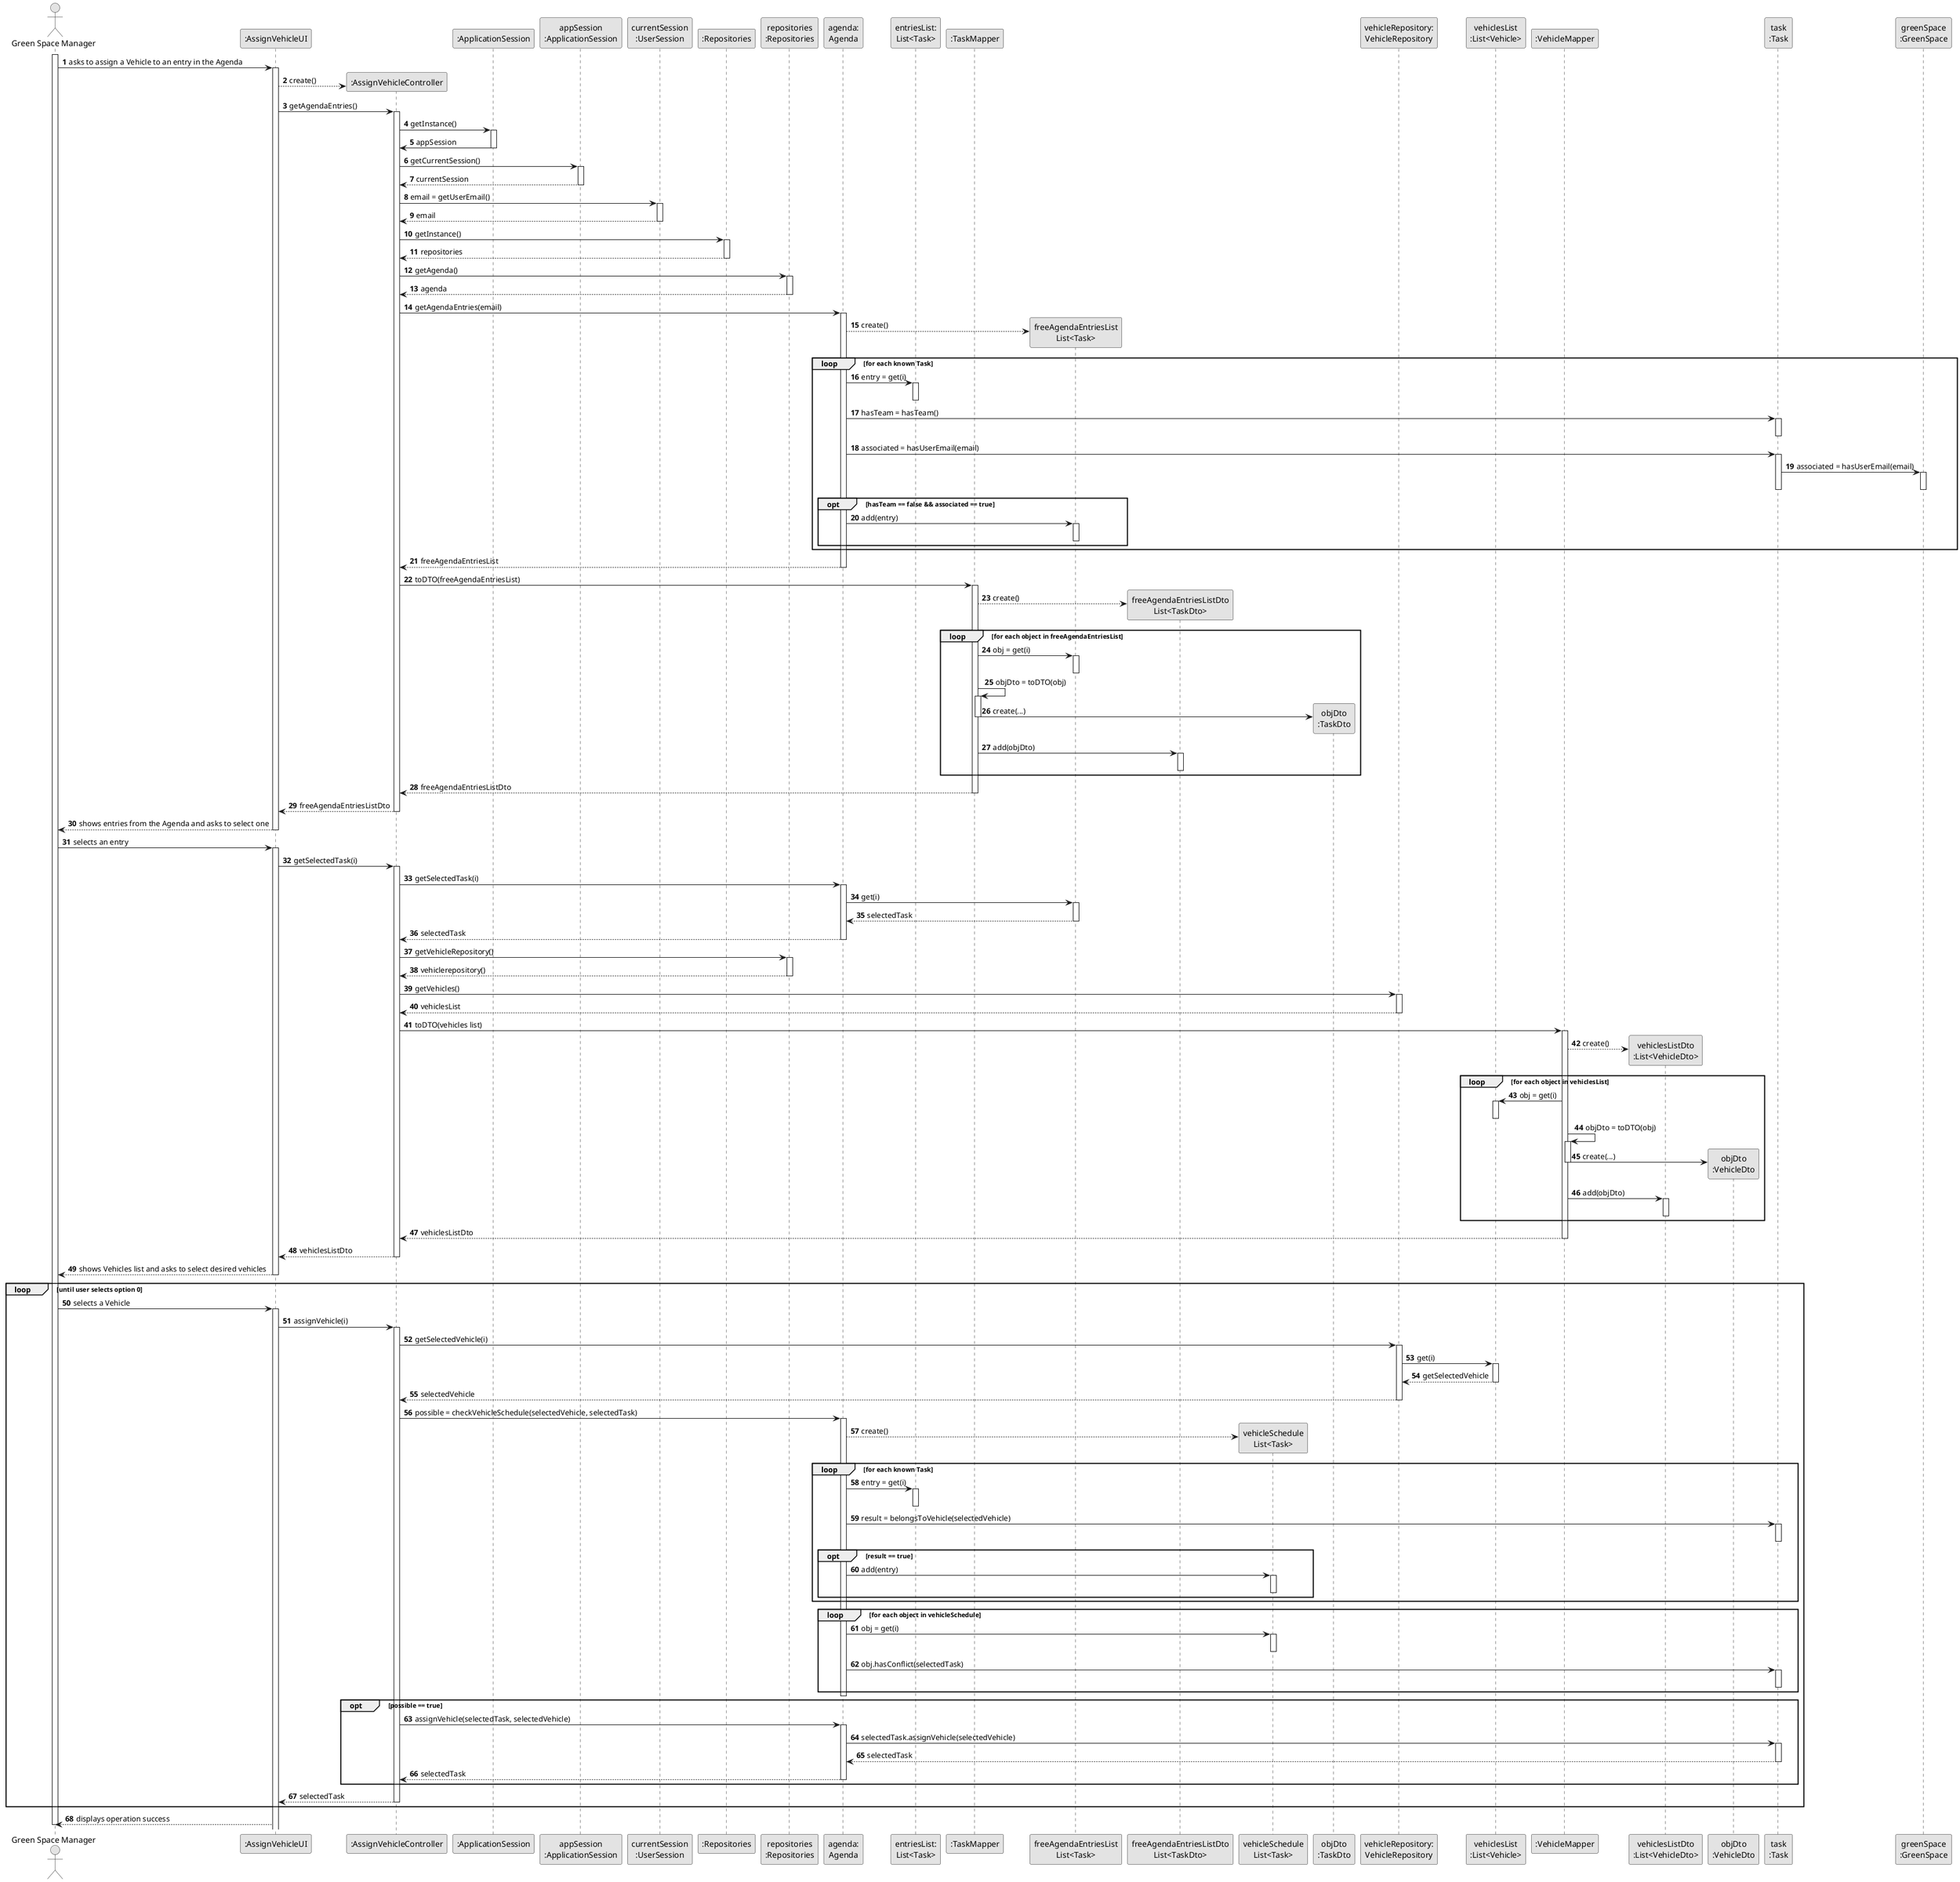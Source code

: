 @startuml
skinparam monochrome true
skinparam packageStyle rectangle
skinparam shadowing false

autonumber

'hide footbox
actor "Green Space Manager" as GSM
participant ":AssignVehicleUI" as UI
participant ":AssignVehicleController" as CTRL
participant ":ApplicationSession" as _APP
participant "appSession\n:ApplicationSession" as APP
participant "currentSession\n:UserSession" as SESSION
participant ":Repositories" as RepositorySingleton
participant "repositories\n:Repositories" as PLAT
participant "agenda:\nAgenda" as Agenda
participant "entriesList:\nList<Task>" as EntriesList
participant ":TaskMapper" as TaskMapper
participant "freeAgendaEntriesList\nList<Task>" as freeAgendaEntriesList
participant "freeAgendaEntriesListDto\nList<TaskDto>" as freeAgendaEntriesListDto
participant "vehicleSchedule\nList<Task>" as vehicleSchedule
participant "objDto\n:TaskDto" as taskDto
participant "vehicleRepository:\nVehicleRepository" as VehicleRepository
participant "vehiclesList\n:List<Vehicle>" as vehiclesList
participant ":VehicleMapper" as VehicleMapper
participant "vehiclesListDto\n:List<VehicleDto>" as vehiclesListDto
participant "objDto\n:VehicleDto" as vehicleDto
participant "task\n:Task" as Task
participant "greenSpace\n:GreenSpace" as greenSpace

activate GSM

    GSM -> UI : asks to assign a Vehicle to an entry in the Agenda
    activate UI

        UI --> CTRL** : create()
        UI -> CTRL : getAgendaEntries()
        activate CTRL

        CTRL -> _APP: getInstance()
            activate _APP
                _APP -> CTRL: appSession
            deactivate _APP

            CTRL -> APP: getCurrentSession()
            activate APP

                APP --> CTRL: currentSession
            deactivate APP

            CTRL -> SESSION: email = getUserEmail()
                activate SESSION

                SESSION --> CTRL: email
            deactivate SESSION

            CTRL -> RepositorySingleton : getInstance()
                activate RepositorySingleton

                    RepositorySingleton --> CTRL: repositories
                deactivate RepositorySingleton

                CTRL -> PLAT : getAgenda()
                activate PLAT

                    PLAT --> CTRL : agenda
                deactivate PLAT

                CTRL -> Agenda : getAgendaEntries(email)
                activate Agenda

                    Agenda --> freeAgendaEntriesList** : create()

                    loop for each known Task

                        Agenda -> EntriesList : entry = get(i)
                        activate EntriesList
                        deactivate EntriesList

                        Agenda -> Task : hasTeam = hasTeam()
                        activate Task
                        deactivate Task

                        Agenda -> Task : associated = hasUserEmail(email)
                        activate Task

                            Task -> greenSpace : associated = hasUserEmail(email)
                            activate greenSpace
                            deactivate greenSpace

                        deactivate Task

                        opt hasTeam == false && associated == true

                            Agenda -> freeAgendaEntriesList : add(entry)
                            activate freeAgendaEntriesList
                            deactivate freeAgendaEntriesList

                        end opt

                    end loop

                    Agenda --> CTRL : freeAgendaEntriesList
                deactivate Agenda

                CTRL -> TaskMapper : toDTO(freeAgendaEntriesList)
                activate TaskMapper

                    TaskMapper --> freeAgendaEntriesListDto** : create()

                    loop for each object in freeAgendaEntriesList
                        TaskMapper -> freeAgendaEntriesList : obj = get(i)
                        activate freeAgendaEntriesList

                            deactivate freeAgendaEntriesList

                        TaskMapper -> TaskMapper : objDto = toDTO(obj)
                        activate TaskMapper

                            TaskMapper -> taskDto** :create(...)
                            deactivate TaskMapper

                        TaskMapper -> freeAgendaEntriesListDto : add(objDto)
                        activate freeAgendaEntriesListDto

                            deactivate freeAgendaEntriesListDto

                        end loop

                    TaskMapper --> CTRL : freeAgendaEntriesListDto
                    deactivate TaskMapper

                CTRL --> UI : freeAgendaEntriesListDto
                deactivate CTRL
            UI --> GSM : shows entries from the Agenda and asks to select one
            deactivate UI

        GSM -> UI : selects an entry
        activate UI

            UI -> CTRL : getSelectedTask(i)
            activate CTRL

                CTRL -> Agenda : getSelectedTask(i)
                activate Agenda

                    Agenda -> freeAgendaEntriesList : get(i)
                    activate freeAgendaEntriesList

                        freeAgendaEntriesList --> Agenda : selectedTask
                    deactivate freeAgendaEntriesList

                    Agenda --> CTRL : selectedTask
                    deactivate Agenda

                    CTRL -> PLAT : getVehicleRepository()
                    activate PLAT

                        PLAT --> CTRL : vehiclerepository()
                    deactivate PLAT

                    CTRL -> VehicleRepository : getVehicles()
                    activate VehicleRepository

                        VehicleRepository --> CTRL : vehiclesList
                    deactivate VehicleRepository

                CTRL -> VehicleMapper : toDTO(vehicles list)
                activate VehicleMapper

                    VehicleMapper --> vehiclesListDto** : create()

                    loop for each object in vehiclesList

                        VehicleMapper -> vehiclesList : obj = get(i)
                        activate vehiclesList
                        deactivate vehiclesList


                        VehicleMapper -> VehicleMapper : objDto = toDTO(obj)
                        activate VehicleMapper

                            VehicleMapper -> vehicleDto** :create(...)
                            deactivate VehicleMapper

                        VehicleMapper -> vehiclesListDto : add(objDto)
                        activate vehiclesListDto

                            deactivate vehiclesListDto

                        end loop

                    VehicleMapper --> CTRL : vehiclesListDto
                    deactivate VehicleMapper

                CTRL --> UI : vehiclesListDto
                deactivate CTRL

            UI --> GSM : shows Vehicles list and asks to select desired vehicles
            deactivate UI
  loop until user selects option 0
        GSM -> UI : selects a Vehicle
        activate UI

            UI -> CTRL : assignVehicle(i)
            activate CTRL

                CTRL -> VehicleRepository : getSelectedVehicle(i)
                activate VehicleRepository

                    VehicleRepository -> vehiclesList : get(i)
                    activate vehiclesList

                        vehiclesList --> VehicleRepository : getSelectedVehicle
                    deactivate vehiclesList

                    VehicleRepository --> CTRL : selectedVehicle
                    deactivate VehicleRepository

                    CTRL -> Agenda : possible = checkVehicleSchedule(selectedVehicle, selectedTask)
                    activate Agenda

                        Agenda --> vehicleSchedule** : create()

                        loop for each known Task

                            Agenda -> EntriesList : entry = get(i)
                            activate EntriesList
                            deactivate EntriesList

                            Agenda -> Task : result = belongsToVehicle(selectedVehicle)
                            activate Task
                            deactivate Task

                            opt result == true

                                Agenda -> vehicleSchedule : add(entry)
                                activate vehicleSchedule
                                deactivate vehicleSchedule

                            end opt

                        end loop

                        loop for each object in vehicleSchedule

                            Agenda -> vehicleSchedule : obj = get(i)
                            activate vehicleSchedule
                            deactivate vehicleSchedule

                            Agenda -> Task : obj.hasConflict(selectedTask)
                            activate Task
                            deactivate Task

                        end loop

                    deactivate Agenda

                    opt possible == true

                    CTRL -> Agenda : assignVehicle(selectedTask, selectedVehicle)
                    activate Agenda

                        Agenda -> Task : selectedTask.assignVehicle(selectedVehicle)
                        activate Task

                            Task --> Agenda : selectedTask
                            deactivate Task

                        Agenda --> CTRL : selectedTask
                        deactivate Agenda

                        end opt

                    CTRL --> UI : selectedTask
                    deactivate CTRL
end opt
                UI --> GSM : displays operation success

        deactivate GSM

@enduml